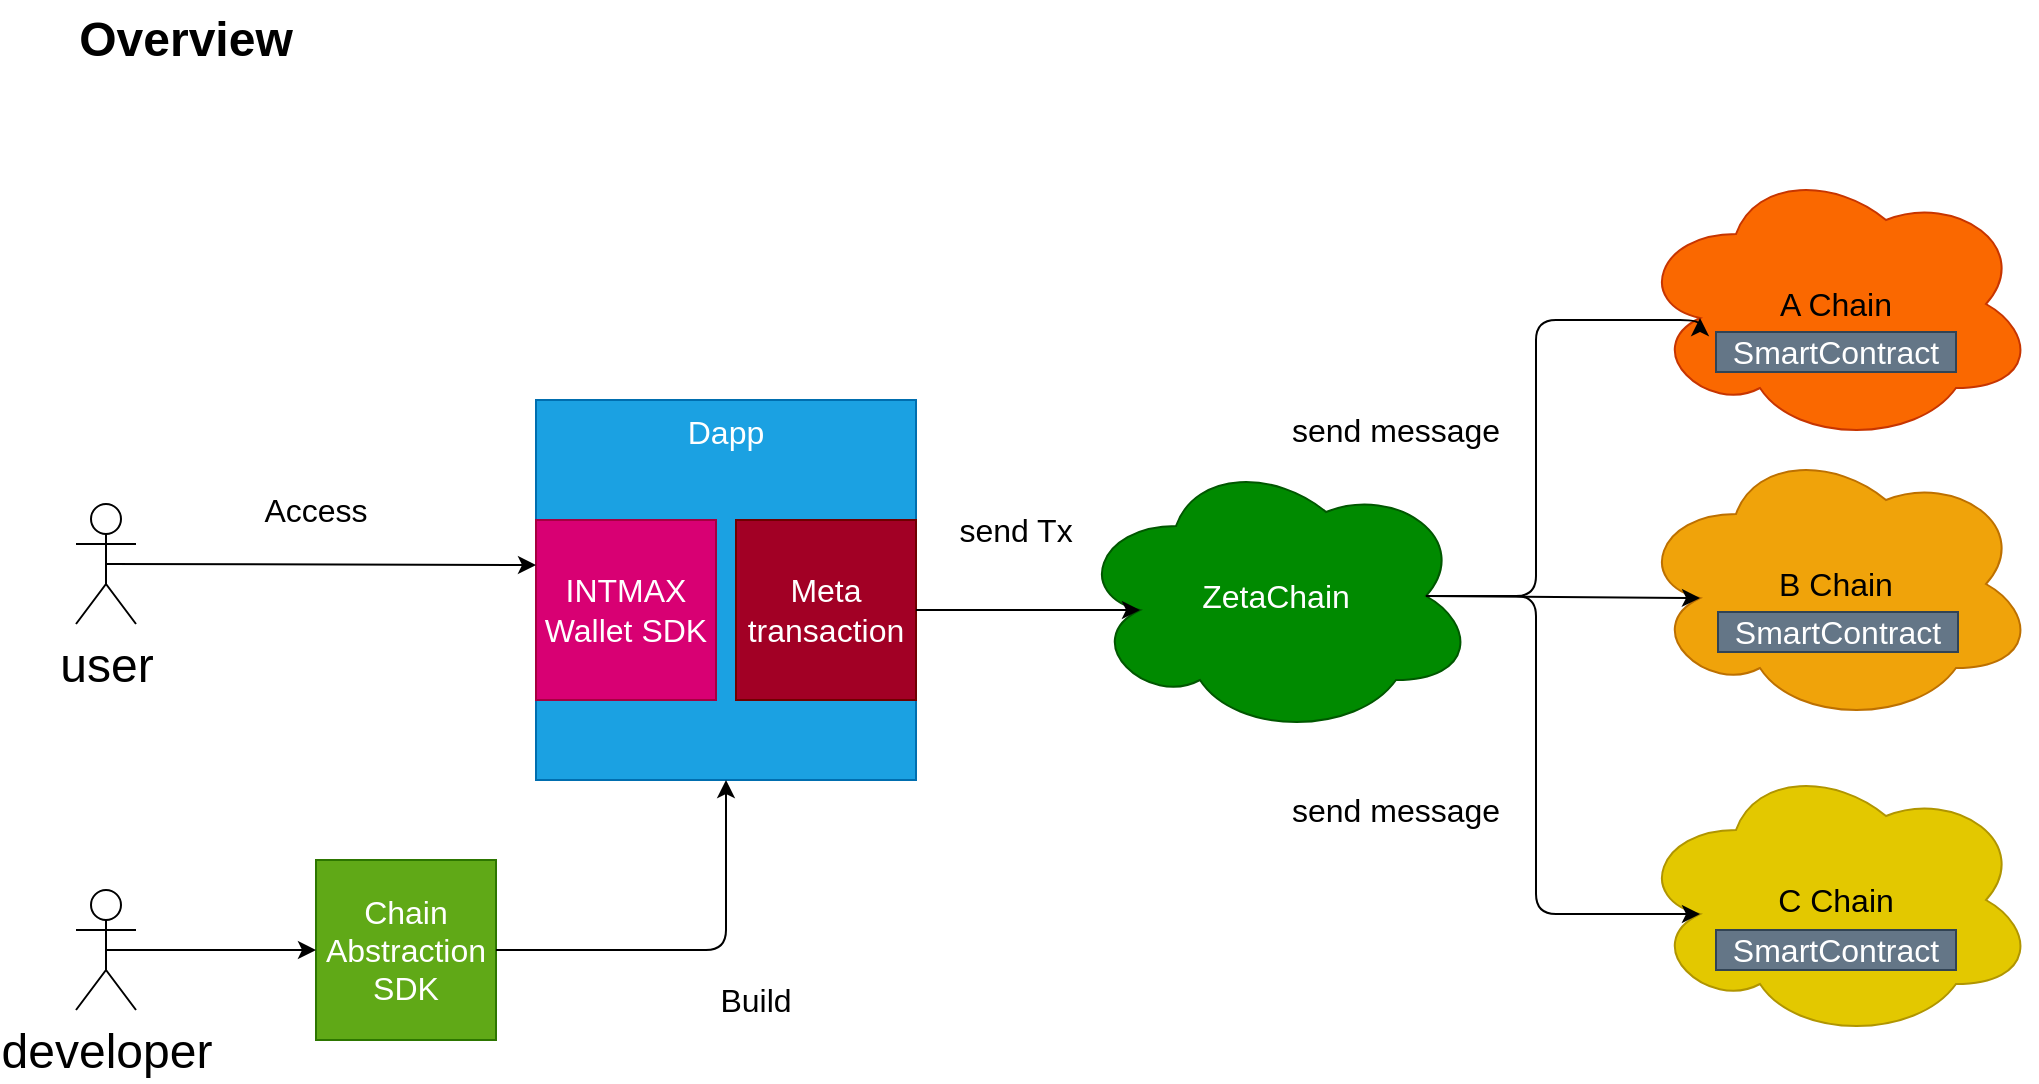 <mxfile>
    <diagram id="GkPOfsNf1RGX2L8-j2IX" name="Page-1">
        <mxGraphModel dx="987" dy="827" grid="1" gridSize="10" guides="1" tooltips="1" connect="1" arrows="1" fold="1" page="1" pageScale="1" pageWidth="827" pageHeight="1169" math="0" shadow="0">
            <root>
                <mxCell id="0"/>
                <mxCell id="1" parent="0"/>
                <mxCell id="2" value="Overview" style="text;html=1;strokeColor=none;fillColor=none;align=center;verticalAlign=middle;whiteSpace=wrap;rounded=0;fontStyle=1;fontSize=24;" vertex="1" parent="1">
                    <mxGeometry x="40" y="40" width="150" height="40" as="geometry"/>
                </mxCell>
                <mxCell id="3" value="user" style="shape=umlActor;verticalLabelPosition=bottom;verticalAlign=top;html=1;outlineConnect=0;fontSize=24;" vertex="1" parent="1">
                    <mxGeometry x="60" y="292" width="30" height="60" as="geometry"/>
                </mxCell>
                <mxCell id="4" value="developer" style="shape=umlActor;verticalLabelPosition=bottom;verticalAlign=top;html=1;outlineConnect=0;fontSize=24;" vertex="1" parent="1">
                    <mxGeometry x="60" y="485" width="30" height="60" as="geometry"/>
                </mxCell>
                <mxCell id="6" value="Chain&lt;br style=&quot;font-size: 16px;&quot;&gt;Abstraction&lt;br style=&quot;font-size: 16px;&quot;&gt;SDK" style="whiteSpace=wrap;html=1;aspect=fixed;fontSize=16;fillColor=#60a917;strokeColor=#2D7600;fontColor=#ffffff;" vertex="1" parent="1">
                    <mxGeometry x="180" y="470" width="90" height="90" as="geometry"/>
                </mxCell>
                <mxCell id="7" value="Dapp" style="whiteSpace=wrap;html=1;aspect=fixed;fontSize=16;fillColor=#1ba1e2;fontColor=#ffffff;strokeColor=#006EAF;verticalAlign=top;" vertex="1" parent="1">
                    <mxGeometry x="290" y="240" width="190" height="190" as="geometry"/>
                </mxCell>
                <mxCell id="8" value="INTMAX&lt;br&gt;Wallet SDK" style="whiteSpace=wrap;html=1;aspect=fixed;fontSize=16;fillColor=#d80073;fontColor=#ffffff;strokeColor=#A50040;" vertex="1" parent="1">
                    <mxGeometry x="290" y="300" width="90" height="90" as="geometry"/>
                </mxCell>
                <mxCell id="9" value="Meta&lt;br&gt;transaction" style="whiteSpace=wrap;html=1;aspect=fixed;fontSize=16;fillColor=#a20025;fontColor=#ffffff;strokeColor=#6F0000;" vertex="1" parent="1">
                    <mxGeometry x="390" y="300" width="90" height="90" as="geometry"/>
                </mxCell>
                <mxCell id="10" value="ZetaChain" style="ellipse;shape=cloud;whiteSpace=wrap;html=1;fontSize=16;fillColor=#008a00;fontColor=#ffffff;strokeColor=#005700;" vertex="1" parent="1">
                    <mxGeometry x="560" y="268" width="200" height="140" as="geometry"/>
                </mxCell>
                <mxCell id="11" value="A Chain" style="ellipse;shape=cloud;whiteSpace=wrap;html=1;fontSize=16;fillColor=#fa6800;fontColor=#000000;strokeColor=#C73500;" vertex="1" parent="1">
                    <mxGeometry x="840" y="122" width="200" height="140" as="geometry"/>
                </mxCell>
                <mxCell id="12" value="B Chain" style="ellipse;shape=cloud;whiteSpace=wrap;html=1;fontSize=16;fillColor=#f0a30a;fontColor=#000000;strokeColor=#BD7000;" vertex="1" parent="1">
                    <mxGeometry x="840" y="262" width="200" height="140" as="geometry"/>
                </mxCell>
                <mxCell id="13" value="C Chain" style="ellipse;shape=cloud;whiteSpace=wrap;html=1;fontSize=16;fillColor=#e3c800;fontColor=#000000;strokeColor=#B09500;" vertex="1" parent="1">
                    <mxGeometry x="840" y="420" width="200" height="140" as="geometry"/>
                </mxCell>
                <mxCell id="14" value="" style="endArrow=classic;html=1;fontSize=16;exitX=0.5;exitY=0.5;exitDx=0;exitDy=0;exitPerimeter=0;" edge="1" parent="1" source="4" target="6">
                    <mxGeometry width="50" height="50" relative="1" as="geometry">
                        <mxPoint x="530" y="420" as="sourcePoint"/>
                        <mxPoint x="580" y="370" as="targetPoint"/>
                    </mxGeometry>
                </mxCell>
                <mxCell id="15" value="" style="endArrow=classic;html=1;fontSize=16;exitX=1;exitY=0.5;exitDx=0;exitDy=0;entryX=0.5;entryY=1;entryDx=0;entryDy=0;edgeStyle=orthogonalEdgeStyle;" edge="1" parent="1" source="6" target="7">
                    <mxGeometry width="50" height="50" relative="1" as="geometry">
                        <mxPoint x="530" y="420" as="sourcePoint"/>
                        <mxPoint x="580" y="370" as="targetPoint"/>
                    </mxGeometry>
                </mxCell>
                <mxCell id="17" value="" style="endArrow=classic;html=1;fontSize=16;entryX=0;entryY=0.25;entryDx=0;entryDy=0;exitX=0.5;exitY=0.5;exitDx=0;exitDy=0;exitPerimeter=0;" edge="1" parent="1" source="3" target="8">
                    <mxGeometry width="50" height="50" relative="1" as="geometry">
                        <mxPoint x="75" y="320" as="sourcePoint"/>
                        <mxPoint x="180" y="319.5" as="targetPoint"/>
                    </mxGeometry>
                </mxCell>
                <mxCell id="18" value="" style="endArrow=classic;html=1;fontSize=16;entryX=0.16;entryY=0.55;entryDx=0;entryDy=0;exitX=1;exitY=0.5;exitDx=0;exitDy=0;entryPerimeter=0;" edge="1" parent="1" source="9" target="10">
                    <mxGeometry width="50" height="50" relative="1" as="geometry">
                        <mxPoint x="460" y="430" as="sourcePoint"/>
                        <mxPoint x="675" y="430.5" as="targetPoint"/>
                    </mxGeometry>
                </mxCell>
                <mxCell id="19" value="SmartContract" style="rounded=0;whiteSpace=wrap;html=1;fontSize=16;fillColor=#647687;fontColor=#ffffff;strokeColor=#314354;" vertex="1" parent="1">
                    <mxGeometry x="880" y="206" width="120" height="20" as="geometry"/>
                </mxCell>
                <mxCell id="20" value="SmartContract" style="rounded=0;whiteSpace=wrap;html=1;fontSize=16;fillColor=#647687;fontColor=#ffffff;strokeColor=#314354;" vertex="1" parent="1">
                    <mxGeometry x="881" y="346" width="120" height="20" as="geometry"/>
                </mxCell>
                <mxCell id="21" value="SmartContract" style="rounded=0;whiteSpace=wrap;html=1;fontSize=16;fillColor=#647687;fontColor=#ffffff;strokeColor=#314354;" vertex="1" parent="1">
                    <mxGeometry x="880" y="505" width="120" height="20" as="geometry"/>
                </mxCell>
                <mxCell id="22" value="" style="endArrow=classic;html=1;fontSize=16;exitX=0.875;exitY=0.5;exitDx=0;exitDy=0;entryX=0.16;entryY=0.55;entryDx=0;entryDy=0;edgeStyle=orthogonalEdgeStyle;entryPerimeter=0;exitPerimeter=0;" edge="1" parent="1" source="10" target="13">
                    <mxGeometry width="50" height="50" relative="1" as="geometry">
                        <mxPoint x="280" y="525" as="sourcePoint"/>
                        <mxPoint x="395" y="440" as="targetPoint"/>
                        <Array as="points">
                            <mxPoint x="790" y="338"/>
                            <mxPoint x="790" y="497"/>
                        </Array>
                    </mxGeometry>
                </mxCell>
                <mxCell id="23" value="" style="endArrow=classic;html=1;fontSize=16;entryX=0.16;entryY=0.55;entryDx=0;entryDy=0;edgeStyle=orthogonalEdgeStyle;entryPerimeter=0;exitX=0.875;exitY=0.5;exitDx=0;exitDy=0;exitPerimeter=0;" edge="1" parent="1" source="10" target="11">
                    <mxGeometry width="50" height="50" relative="1" as="geometry">
                        <mxPoint x="740" y="340" as="sourcePoint"/>
                        <mxPoint x="882" y="507" as="targetPoint"/>
                        <Array as="points">
                            <mxPoint x="790" y="338"/>
                            <mxPoint x="790" y="200"/>
                        </Array>
                    </mxGeometry>
                </mxCell>
                <mxCell id="24" value="" style="endArrow=classic;html=1;fontSize=16;entryX=0.16;entryY=0.55;entryDx=0;entryDy=0;exitX=0.875;exitY=0.5;exitDx=0;exitDy=0;entryPerimeter=0;exitPerimeter=0;" edge="1" parent="1" source="10" target="12">
                    <mxGeometry width="50" height="50" relative="1" as="geometry">
                        <mxPoint x="490" y="355" as="sourcePoint"/>
                        <mxPoint x="602" y="355" as="targetPoint"/>
                    </mxGeometry>
                </mxCell>
                <mxCell id="25" value="send message" style="text;html=1;strokeColor=none;fillColor=none;align=center;verticalAlign=middle;whiteSpace=wrap;rounded=0;fontSize=16;" vertex="1" parent="1">
                    <mxGeometry x="660" y="240" width="120" height="30" as="geometry"/>
                </mxCell>
                <mxCell id="26" value="send message" style="text;html=1;strokeColor=none;fillColor=none;align=center;verticalAlign=middle;whiteSpace=wrap;rounded=0;fontSize=16;" vertex="1" parent="1">
                    <mxGeometry x="660" y="430" width="120" height="30" as="geometry"/>
                </mxCell>
                <mxCell id="27" value="send Tx" style="text;html=1;strokeColor=none;fillColor=none;align=center;verticalAlign=middle;whiteSpace=wrap;rounded=0;fontSize=16;" vertex="1" parent="1">
                    <mxGeometry x="490" y="290" width="80" height="30" as="geometry"/>
                </mxCell>
                <mxCell id="28" value="Access" style="text;html=1;strokeColor=none;fillColor=none;align=center;verticalAlign=middle;whiteSpace=wrap;rounded=0;fontSize=16;" vertex="1" parent="1">
                    <mxGeometry x="140" y="280" width="80" height="30" as="geometry"/>
                </mxCell>
                <mxCell id="29" value="Build" style="text;html=1;strokeColor=none;fillColor=none;align=center;verticalAlign=middle;whiteSpace=wrap;rounded=0;fontSize=16;" vertex="1" parent="1">
                    <mxGeometry x="360" y="525" width="80" height="30" as="geometry"/>
                </mxCell>
            </root>
        </mxGraphModel>
    </diagram>
</mxfile>